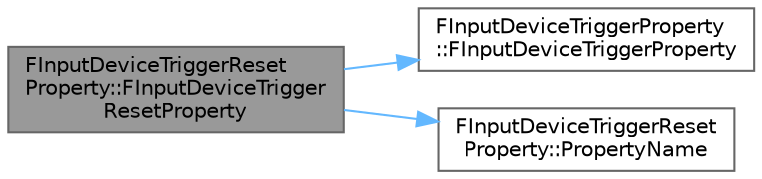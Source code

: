 digraph "FInputDeviceTriggerResetProperty::FInputDeviceTriggerResetProperty"
{
 // INTERACTIVE_SVG=YES
 // LATEX_PDF_SIZE
  bgcolor="transparent";
  edge [fontname=Helvetica,fontsize=10,labelfontname=Helvetica,labelfontsize=10];
  node [fontname=Helvetica,fontsize=10,shape=box,height=0.2,width=0.4];
  rankdir="LR";
  Node1 [id="Node000001",label="FInputDeviceTriggerReset\lProperty::FInputDeviceTrigger\lResetProperty",height=0.2,width=0.4,color="gray40", fillcolor="grey60", style="filled", fontcolor="black",tooltip=" "];
  Node1 -> Node2 [id="edge1_Node000001_Node000002",color="steelblue1",style="solid",tooltip=" "];
  Node2 [id="Node000002",label="FInputDeviceTriggerProperty\l::FInputDeviceTriggerProperty",height=0.2,width=0.4,color="grey40", fillcolor="white", style="filled",URL="$df/d17/structFInputDeviceTriggerProperty.html#ad83424f18bd0dd4a0743d23ebe1bb481",tooltip=" "];
  Node1 -> Node3 [id="edge2_Node000001_Node000003",color="steelblue1",style="solid",tooltip=" "];
  Node3 [id="Node000003",label="FInputDeviceTriggerReset\lProperty::PropertyName",height=0.2,width=0.4,color="grey40", fillcolor="white", style="filled",URL="$d2/d88/structFInputDeviceTriggerResetProperty.html#ae220077c22d8a6acd7f696f1174c3f50",tooltip=" "];
}
